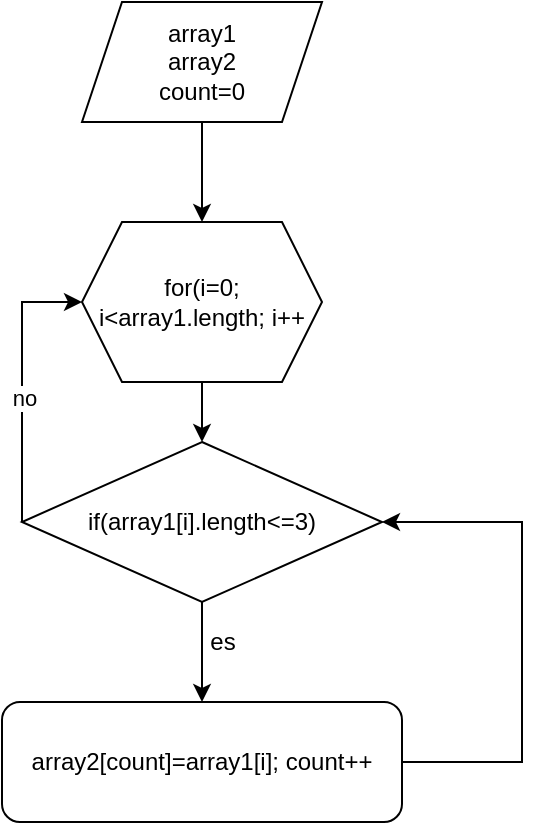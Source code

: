 <mxfile version="20.8.13" type="github"><diagram name="Страница 1" id="_BmXES441U9EHpdslz6y"><mxGraphModel dx="832" dy="479" grid="1" gridSize="10" guides="1" tooltips="1" connect="1" arrows="1" fold="1" page="1" pageScale="1" pageWidth="827" pageHeight="1169" math="0" shadow="0"><root><mxCell id="0"/><mxCell id="1" parent="0"/><mxCell id="WvhTovjwHgTv89lYJ3Ds-2" value="" style="edgeStyle=orthogonalEdgeStyle;rounded=0;orthogonalLoop=1;jettySize=auto;html=1;" edge="1" parent="1" source="JVz8lOIYfobuQyUlIjr1-3" target="WvhTovjwHgTv89lYJ3Ds-1"><mxGeometry relative="1" as="geometry"/></mxCell><mxCell id="JVz8lOIYfobuQyUlIjr1-3" value="array1&lt;br&gt;array2&lt;br&gt;count=0" style="shape=parallelogram;perimeter=parallelogramPerimeter;whiteSpace=wrap;html=1;fixedSize=1;" parent="1" vertex="1"><mxGeometry x="310" y="120" width="120" height="60" as="geometry"/></mxCell><mxCell id="WvhTovjwHgTv89lYJ3Ds-5" value="" style="edgeStyle=orthogonalEdgeStyle;rounded=0;orthogonalLoop=1;jettySize=auto;html=1;" edge="1" parent="1" source="WvhTovjwHgTv89lYJ3Ds-1" target="WvhTovjwHgTv89lYJ3Ds-3"><mxGeometry relative="1" as="geometry"/></mxCell><mxCell id="WvhTovjwHgTv89lYJ3Ds-1" value="for(i=0; i&amp;lt;array1.length; i++" style="shape=hexagon;perimeter=hexagonPerimeter2;whiteSpace=wrap;html=1;fixedSize=1;" vertex="1" parent="1"><mxGeometry x="310" y="230" width="120" height="80" as="geometry"/></mxCell><mxCell id="WvhTovjwHgTv89lYJ3Ds-7" value="" style="edgeStyle=orthogonalEdgeStyle;rounded=0;orthogonalLoop=1;jettySize=auto;html=1;" edge="1" parent="1" source="WvhTovjwHgTv89lYJ3Ds-3" target="WvhTovjwHgTv89lYJ3Ds-6"><mxGeometry relative="1" as="geometry"><Array as="points"><mxPoint x="370" y="440"/><mxPoint x="370" y="440"/></Array></mxGeometry></mxCell><mxCell id="WvhTovjwHgTv89lYJ3Ds-3" value="if(array1[i].length&amp;lt;=3)" style="rhombus;whiteSpace=wrap;html=1;" vertex="1" parent="1"><mxGeometry x="280" y="340" width="180" height="80" as="geometry"/></mxCell><mxCell id="WvhTovjwHgTv89lYJ3Ds-6" value="array2[count]=array1[i]; count++" style="rounded=1;whiteSpace=wrap;html=1;" vertex="1" parent="1"><mxGeometry x="270" y="470" width="200" height="60" as="geometry"/></mxCell><mxCell id="WvhTovjwHgTv89lYJ3Ds-8" value="" style="endArrow=classic;html=1;rounded=0;entryX=0;entryY=0.5;entryDx=0;entryDy=0;" edge="1" parent="1" target="WvhTovjwHgTv89lYJ3Ds-1"><mxGeometry width="50" height="50" relative="1" as="geometry"><mxPoint x="280" y="380" as="sourcePoint"/><mxPoint x="280" y="230" as="targetPoint"/><Array as="points"><mxPoint x="280" y="350"/><mxPoint x="280" y="340"/><mxPoint x="280" y="270"/></Array></mxGeometry></mxCell><mxCell id="WvhTovjwHgTv89lYJ3Ds-9" value="no" style="edgeLabel;html=1;align=center;verticalAlign=middle;resizable=0;points=[];" vertex="1" connectable="0" parent="WvhTovjwHgTv89lYJ3Ds-8"><mxGeometry x="-0.114" y="-1" relative="1" as="geometry"><mxPoint as="offset"/></mxGeometry></mxCell><mxCell id="WvhTovjwHgTv89lYJ3Ds-10" value="es" style="text;html=1;align=center;verticalAlign=middle;resizable=0;points=[];autosize=1;strokeColor=none;fillColor=none;" vertex="1" parent="1"><mxGeometry x="360" y="425" width="40" height="30" as="geometry"/></mxCell><mxCell id="WvhTovjwHgTv89lYJ3Ds-11" value="" style="endArrow=classic;html=1;rounded=0;entryX=1;entryY=0.5;entryDx=0;entryDy=0;" edge="1" parent="1" target="WvhTovjwHgTv89lYJ3Ds-3"><mxGeometry width="50" height="50" relative="1" as="geometry"><mxPoint x="470" y="500" as="sourcePoint"/><mxPoint x="530" y="330" as="targetPoint"/><Array as="points"><mxPoint x="530" y="500"/><mxPoint x="530" y="380"/></Array></mxGeometry></mxCell></root></mxGraphModel></diagram></mxfile>